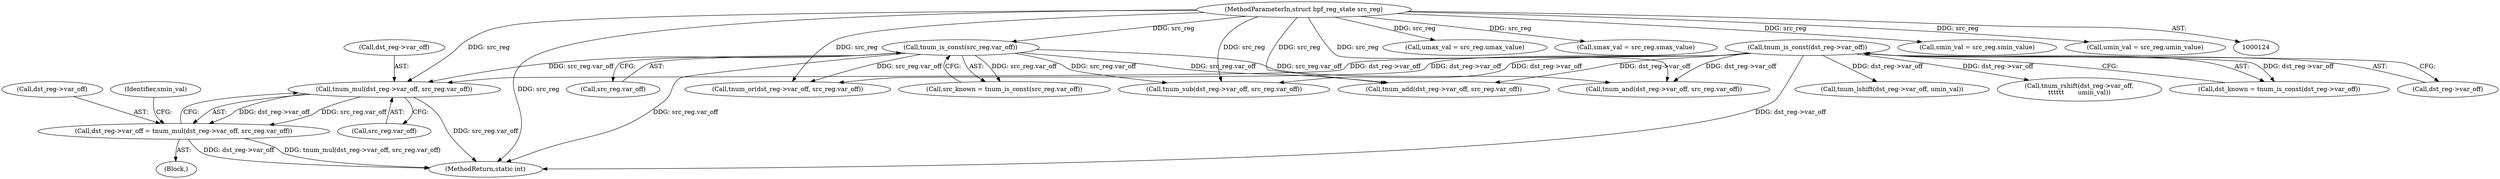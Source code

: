 digraph "0_linux_468f6eafa6c44cb2c5d8aad35e12f06c240a812a@pointer" {
"1000367" [label="(Call,tnum_mul(dst_reg->var_off, src_reg.var_off))"];
"1000191" [label="(Call,tnum_is_const(dst_reg->var_off))"];
"1000185" [label="(Call,tnum_is_const(src_reg.var_off))"];
"1000128" [label="(MethodParameterIn,struct bpf_reg_state src_reg)"];
"1000363" [label="(Call,dst_reg->var_off = tnum_mul(dst_reg->var_off, src_reg.var_off))"];
"1000563" [label="(Call,tnum_or(dst_reg->var_off, src_reg.var_off))"];
"1000185" [label="(Call,tnum_is_const(src_reg.var_off))"];
"1000354" [label="(Call,tnum_sub(dst_reg->var_off, src_reg.var_off))"];
"1000277" [label="(Call,tnum_add(dst_reg->var_off, src_reg.var_off))"];
"1000183" [label="(Call,src_known = tnum_is_const(src_reg.var_off))"];
"1000363" [label="(Call,dst_reg->var_off = tnum_mul(dst_reg->var_off, src_reg.var_off))"];
"1000178" [label="(Call,umax_val = src_reg.umax_value)"];
"1000168" [label="(Call,smax_val = src_reg.smax_value)"];
"1000686" [label="(Call,tnum_lshift(dst_reg->var_off, umin_val))"];
"1000371" [label="(Call,src_reg.var_off)"];
"1000474" [label="(Call,tnum_and(dst_reg->var_off, src_reg.var_off))"];
"1000771" [label="(MethodReturn,static int)"];
"1000731" [label="(Call,tnum_rshift(dst_reg->var_off,\n\t\t\t\t\t\t       umin_val))"];
"1000197" [label="(Block,)"];
"1000163" [label="(Call,smin_val = src_reg.smin_value)"];
"1000377" [label="(Identifier,smin_val)"];
"1000368" [label="(Call,dst_reg->var_off)"];
"1000367" [label="(Call,tnum_mul(dst_reg->var_off, src_reg.var_off))"];
"1000189" [label="(Call,dst_known = tnum_is_const(dst_reg->var_off))"];
"1000191" [label="(Call,tnum_is_const(dst_reg->var_off))"];
"1000186" [label="(Call,src_reg.var_off)"];
"1000173" [label="(Call,umin_val = src_reg.umin_value)"];
"1000128" [label="(MethodParameterIn,struct bpf_reg_state src_reg)"];
"1000192" [label="(Call,dst_reg->var_off)"];
"1000364" [label="(Call,dst_reg->var_off)"];
"1000367" -> "1000363"  [label="AST: "];
"1000367" -> "1000371"  [label="CFG: "];
"1000368" -> "1000367"  [label="AST: "];
"1000371" -> "1000367"  [label="AST: "];
"1000363" -> "1000367"  [label="CFG: "];
"1000367" -> "1000771"  [label="DDG: src_reg.var_off"];
"1000367" -> "1000363"  [label="DDG: dst_reg->var_off"];
"1000367" -> "1000363"  [label="DDG: src_reg.var_off"];
"1000191" -> "1000367"  [label="DDG: dst_reg->var_off"];
"1000185" -> "1000367"  [label="DDG: src_reg.var_off"];
"1000128" -> "1000367"  [label="DDG: src_reg"];
"1000191" -> "1000189"  [label="AST: "];
"1000191" -> "1000192"  [label="CFG: "];
"1000192" -> "1000191"  [label="AST: "];
"1000189" -> "1000191"  [label="CFG: "];
"1000191" -> "1000771"  [label="DDG: dst_reg->var_off"];
"1000191" -> "1000189"  [label="DDG: dst_reg->var_off"];
"1000191" -> "1000277"  [label="DDG: dst_reg->var_off"];
"1000191" -> "1000354"  [label="DDG: dst_reg->var_off"];
"1000191" -> "1000474"  [label="DDG: dst_reg->var_off"];
"1000191" -> "1000563"  [label="DDG: dst_reg->var_off"];
"1000191" -> "1000686"  [label="DDG: dst_reg->var_off"];
"1000191" -> "1000731"  [label="DDG: dst_reg->var_off"];
"1000185" -> "1000183"  [label="AST: "];
"1000185" -> "1000186"  [label="CFG: "];
"1000186" -> "1000185"  [label="AST: "];
"1000183" -> "1000185"  [label="CFG: "];
"1000185" -> "1000771"  [label="DDG: src_reg.var_off"];
"1000185" -> "1000183"  [label="DDG: src_reg.var_off"];
"1000128" -> "1000185"  [label="DDG: src_reg"];
"1000185" -> "1000277"  [label="DDG: src_reg.var_off"];
"1000185" -> "1000354"  [label="DDG: src_reg.var_off"];
"1000185" -> "1000474"  [label="DDG: src_reg.var_off"];
"1000185" -> "1000563"  [label="DDG: src_reg.var_off"];
"1000128" -> "1000124"  [label="AST: "];
"1000128" -> "1000771"  [label="DDG: src_reg"];
"1000128" -> "1000163"  [label="DDG: src_reg"];
"1000128" -> "1000168"  [label="DDG: src_reg"];
"1000128" -> "1000173"  [label="DDG: src_reg"];
"1000128" -> "1000178"  [label="DDG: src_reg"];
"1000128" -> "1000277"  [label="DDG: src_reg"];
"1000128" -> "1000354"  [label="DDG: src_reg"];
"1000128" -> "1000474"  [label="DDG: src_reg"];
"1000128" -> "1000563"  [label="DDG: src_reg"];
"1000363" -> "1000197"  [label="AST: "];
"1000364" -> "1000363"  [label="AST: "];
"1000377" -> "1000363"  [label="CFG: "];
"1000363" -> "1000771"  [label="DDG: dst_reg->var_off"];
"1000363" -> "1000771"  [label="DDG: tnum_mul(dst_reg->var_off, src_reg.var_off)"];
}
